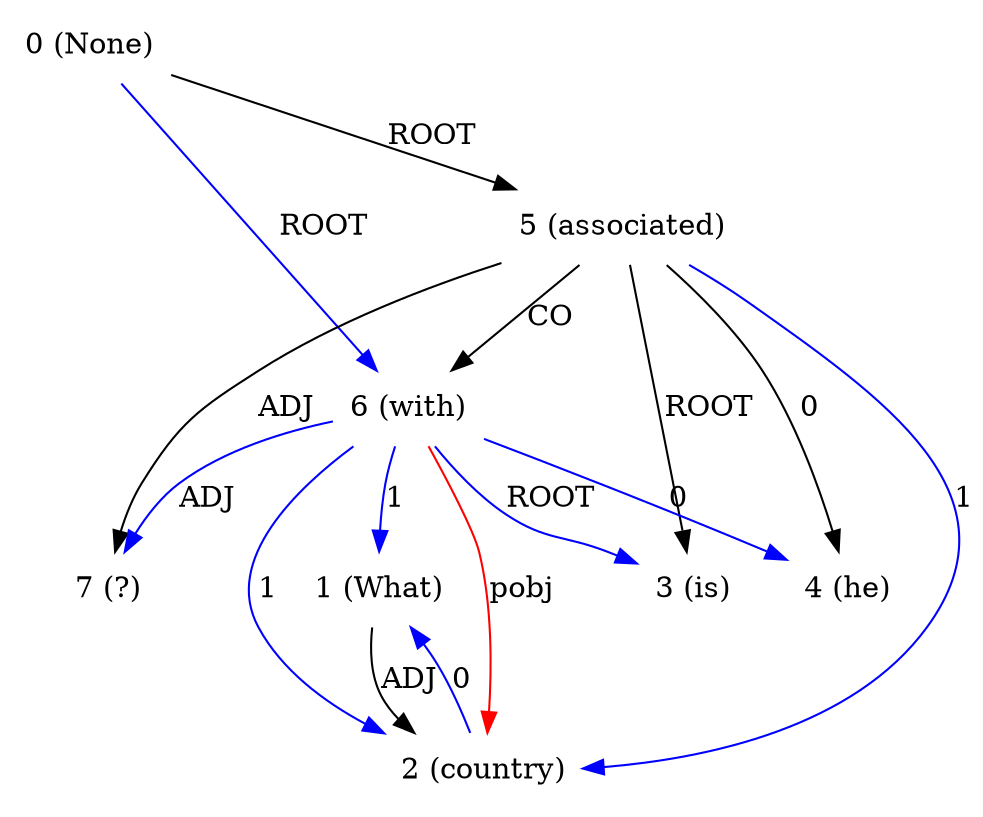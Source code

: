 digraph G{
edge [dir=forward]
node [shape=plaintext]

0 [label="0 (None)"]
0 -> 5 [label="ROOT"]
0 -> 6 [label="ROOT", color="blue"]
1 [label="1 (What)"]
1 -> 2 [label="ADJ"]
2 [label="2 (country)"]
2 -> 1 [label="0", color="blue"]
6 -> 2 [label="pobj", color="red"]
3 [label="3 (is)"]
4 [label="4 (he)"]
5 [label="5 (associated)"]
5 -> 6 [label="CO"]
5 -> 4 [label="0"]
5 -> 7 [label="ADJ"]
5 -> 2 [label="1", color="blue"]
5 -> 3 [label="ROOT"]
6 [label="6 (with)"]
6 -> 2 [label="1", color="blue"]
6 -> 1 [label="1", color="blue"]
6 -> 4 [label="0", color="blue"]
6 -> 7 [label="ADJ", color="blue"]
6 -> 3 [label="ROOT", color="blue"]
7 [label="7 (?)"]
}
